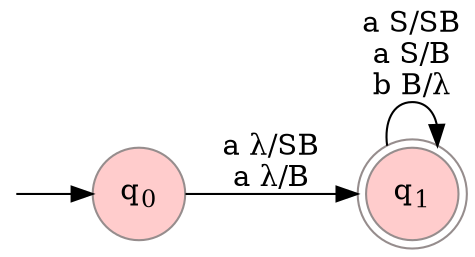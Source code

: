 digraph pdaExt_01 {

	dpi = 480;
	rankdir=LR;

	"startRes" [shape=point, style="invis"];
	node [shape = doublecircle, color="#968D8D", fontcolor=black, fillcolor="#FFCCCC", style="filled"];
	"q1";

	node [shape = circle];

	"q0" [label=<q<sub>0</sub>>, pos="2,3!"];
	"q1" [label=<q<sub>1</sub>>, pos="5,3!"];

	"startRes" -> "q0";

	"q0" -> "q1" [label="a λ/SB\na λ/B"];
	"q1" -> "q1" [label="a S/SB\na S/B\nb B/λ"];


}
